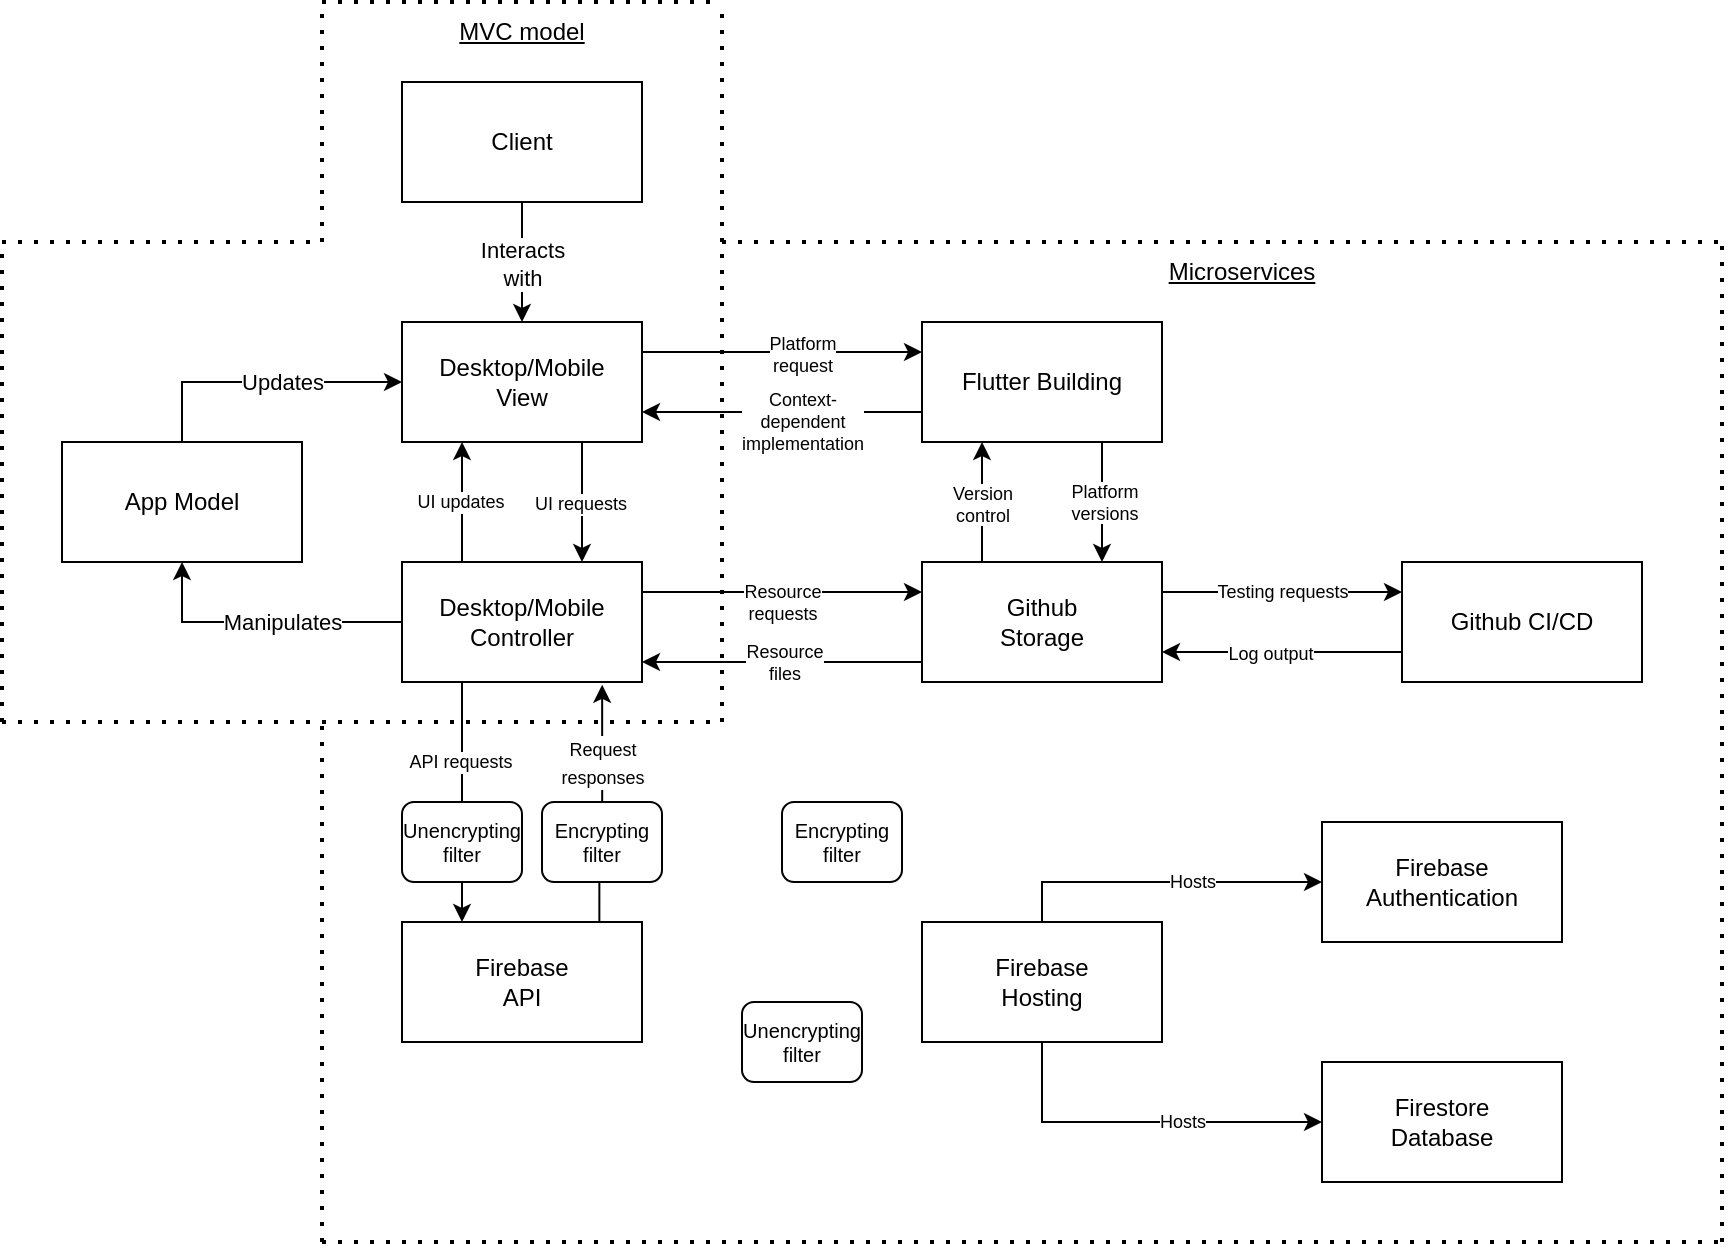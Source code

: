 <mxfile version="24.4.10" type="device">
  <diagram name="Page-1" id="tGig4PnMDk6VrNJtW51t">
    <mxGraphModel dx="1668" dy="1625" grid="1" gridSize="10" guides="1" tooltips="1" connect="1" arrows="1" fold="1" page="1" pageScale="1" pageWidth="827" pageHeight="1169" math="0" shadow="0">
      <root>
        <mxCell id="0" />
        <mxCell id="1" parent="0" />
        <mxCell id="XceYk_KUCut2cU4rTJV0-1" value="Firestore&lt;br&gt;Database" style="rounded=0;whiteSpace=wrap;html=1;" vertex="1" parent="1">
          <mxGeometry x="300" y="530" width="120" height="60" as="geometry" />
        </mxCell>
        <mxCell id="XceYk_KUCut2cU4rTJV0-2" value="Firebase&lt;br&gt;Authentication" style="rounded=0;whiteSpace=wrap;html=1;" vertex="1" parent="1">
          <mxGeometry x="300" y="410" width="120" height="60" as="geometry" />
        </mxCell>
        <mxCell id="XceYk_KUCut2cU4rTJV0-32" style="edgeStyle=orthogonalEdgeStyle;rounded=0;orthogonalLoop=1;jettySize=auto;html=1;exitX=0.5;exitY=0;exitDx=0;exitDy=0;entryX=0;entryY=0.5;entryDx=0;entryDy=0;" edge="1" parent="1" source="XceYk_KUCut2cU4rTJV0-4" target="XceYk_KUCut2cU4rTJV0-2">
          <mxGeometry relative="1" as="geometry" />
        </mxCell>
        <mxCell id="XceYk_KUCut2cU4rTJV0-34" value="Hosts" style="edgeLabel;html=1;align=center;verticalAlign=middle;resizable=0;points=[];fontSize=9;" vertex="1" connectable="0" parent="XceYk_KUCut2cU4rTJV0-32">
          <mxGeometry x="0.182" y="-2" relative="1" as="geometry">
            <mxPoint y="-2" as="offset" />
          </mxGeometry>
        </mxCell>
        <mxCell id="XceYk_KUCut2cU4rTJV0-33" style="edgeStyle=orthogonalEdgeStyle;rounded=0;orthogonalLoop=1;jettySize=auto;html=1;exitX=0.5;exitY=1;exitDx=0;exitDy=0;entryX=0;entryY=0.5;entryDx=0;entryDy=0;" edge="1" parent="1" source="XceYk_KUCut2cU4rTJV0-4" target="XceYk_KUCut2cU4rTJV0-1">
          <mxGeometry relative="1" as="geometry" />
        </mxCell>
        <mxCell id="XceYk_KUCut2cU4rTJV0-36" value="Hosts" style="edgeLabel;html=1;align=center;verticalAlign=middle;resizable=0;points=[];fontSize=9;" vertex="1" connectable="0" parent="XceYk_KUCut2cU4rTJV0-33">
          <mxGeometry x="0.217" y="-4" relative="1" as="geometry">
            <mxPoint y="-4" as="offset" />
          </mxGeometry>
        </mxCell>
        <mxCell id="XceYk_KUCut2cU4rTJV0-4" value="Firebase&lt;br&gt;Hosting" style="rounded=0;whiteSpace=wrap;html=1;" vertex="1" parent="1">
          <mxGeometry x="100" y="460" width="120" height="60" as="geometry" />
        </mxCell>
        <mxCell id="XceYk_KUCut2cU4rTJV0-11" style="edgeStyle=orthogonalEdgeStyle;rounded=0;orthogonalLoop=1;jettySize=auto;html=1;exitX=1;exitY=0.25;exitDx=0;exitDy=0;entryX=0;entryY=0.25;entryDx=0;entryDy=0;" edge="1" parent="1" source="XceYk_KUCut2cU4rTJV0-7" target="XceYk_KUCut2cU4rTJV0-9">
          <mxGeometry relative="1" as="geometry" />
        </mxCell>
        <mxCell id="XceYk_KUCut2cU4rTJV0-12" value="Resource&lt;br&gt;requests" style="edgeLabel;html=1;align=center;verticalAlign=middle;resizable=0;points=[];fontSize=9;" vertex="1" connectable="0" parent="XceYk_KUCut2cU4rTJV0-11">
          <mxGeometry x="0.222" y="2" relative="1" as="geometry">
            <mxPoint x="-16" y="7" as="offset" />
          </mxGeometry>
        </mxCell>
        <mxCell id="XceYk_KUCut2cU4rTJV0-17" style="edgeStyle=orthogonalEdgeStyle;rounded=0;orthogonalLoop=1;jettySize=auto;html=1;exitX=0.75;exitY=1;exitDx=0;exitDy=0;entryX=0.75;entryY=0;entryDx=0;entryDy=0;" edge="1" parent="1" source="XceYk_KUCut2cU4rTJV0-6" target="XceYk_KUCut2cU4rTJV0-7">
          <mxGeometry relative="1" as="geometry" />
        </mxCell>
        <mxCell id="XceYk_KUCut2cU4rTJV0-18" value="UI requests" style="edgeLabel;html=1;align=center;verticalAlign=middle;resizable=0;points=[];fontSize=9;" vertex="1" connectable="0" parent="XceYk_KUCut2cU4rTJV0-17">
          <mxGeometry x="-0.225" y="-1" relative="1" as="geometry">
            <mxPoint y="7" as="offset" />
          </mxGeometry>
        </mxCell>
        <mxCell id="XceYk_KUCut2cU4rTJV0-45" style="edgeStyle=orthogonalEdgeStyle;rounded=0;orthogonalLoop=1;jettySize=auto;html=1;exitX=1;exitY=0.25;exitDx=0;exitDy=0;entryX=0;entryY=0.25;entryDx=0;entryDy=0;" edge="1" parent="1" source="XceYk_KUCut2cU4rTJV0-6" target="XceYk_KUCut2cU4rTJV0-44">
          <mxGeometry relative="1" as="geometry" />
        </mxCell>
        <mxCell id="XceYk_KUCut2cU4rTJV0-48" value="Platform&lt;br&gt;request" style="edgeLabel;html=1;align=center;verticalAlign=middle;resizable=0;points=[];fontSize=9;" vertex="1" connectable="0" parent="XceYk_KUCut2cU4rTJV0-45">
          <mxGeometry x="-0.004" y="-1" relative="1" as="geometry">
            <mxPoint x="10" as="offset" />
          </mxGeometry>
        </mxCell>
        <mxCell id="XceYk_KUCut2cU4rTJV0-6" value="Desktop/Mobile&lt;br&gt;View" style="rounded=0;whiteSpace=wrap;html=1;" vertex="1" parent="1">
          <mxGeometry x="-160" y="160" width="120" height="60" as="geometry" />
        </mxCell>
        <mxCell id="XceYk_KUCut2cU4rTJV0-15" style="edgeStyle=orthogonalEdgeStyle;rounded=0;orthogonalLoop=1;jettySize=auto;html=1;exitX=0.25;exitY=0;exitDx=0;exitDy=0;entryX=0.25;entryY=1;entryDx=0;entryDy=0;" edge="1" parent="1" source="XceYk_KUCut2cU4rTJV0-7" target="XceYk_KUCut2cU4rTJV0-6">
          <mxGeometry relative="1" as="geometry" />
        </mxCell>
        <mxCell id="XceYk_KUCut2cU4rTJV0-16" value="&lt;font style=&quot;font-size: 9px;&quot;&gt;UI updates&lt;/font&gt;" style="edgeLabel;html=1;align=center;verticalAlign=middle;resizable=0;points=[];fontSize=9;" vertex="1" connectable="0" parent="XceYk_KUCut2cU4rTJV0-15">
          <mxGeometry x="0.035" y="1" relative="1" as="geometry">
            <mxPoint y="1" as="offset" />
          </mxGeometry>
        </mxCell>
        <mxCell id="XceYk_KUCut2cU4rTJV0-19" style="edgeStyle=orthogonalEdgeStyle;rounded=0;orthogonalLoop=1;jettySize=auto;html=1;exitX=0.25;exitY=1;exitDx=0;exitDy=0;entryX=0.25;entryY=0;entryDx=0;entryDy=0;" edge="1" parent="1" source="XceYk_KUCut2cU4rTJV0-7" target="XceYk_KUCut2cU4rTJV0-8">
          <mxGeometry relative="1" as="geometry" />
        </mxCell>
        <mxCell id="XceYk_KUCut2cU4rTJV0-20" value="API requests" style="edgeLabel;html=1;align=center;verticalAlign=middle;resizable=0;points=[];fontSize=9;" vertex="1" connectable="0" parent="XceYk_KUCut2cU4rTJV0-19">
          <mxGeometry x="-0.124" y="-1" relative="1" as="geometry">
            <mxPoint y="-13" as="offset" />
          </mxGeometry>
        </mxCell>
        <mxCell id="XceYk_KUCut2cU4rTJV0-57" style="edgeStyle=orthogonalEdgeStyle;rounded=0;orthogonalLoop=1;jettySize=auto;html=1;exitX=0;exitY=0.5;exitDx=0;exitDy=0;entryX=0.5;entryY=1;entryDx=0;entryDy=0;" edge="1" parent="1" source="XceYk_KUCut2cU4rTJV0-7" target="XceYk_KUCut2cU4rTJV0-56">
          <mxGeometry relative="1" as="geometry" />
        </mxCell>
        <mxCell id="XceYk_KUCut2cU4rTJV0-58" value="Manipulates" style="edgeLabel;html=1;align=center;verticalAlign=middle;resizable=0;points=[];" vertex="1" connectable="0" parent="XceYk_KUCut2cU4rTJV0-57">
          <mxGeometry x="0.069" y="-1" relative="1" as="geometry">
            <mxPoint x="15" y="1" as="offset" />
          </mxGeometry>
        </mxCell>
        <mxCell id="XceYk_KUCut2cU4rTJV0-7" value="Desktop/Mobile Controller" style="rounded=0;whiteSpace=wrap;html=1;" vertex="1" parent="1">
          <mxGeometry x="-160" y="280" width="120" height="60" as="geometry" />
        </mxCell>
        <mxCell id="XceYk_KUCut2cU4rTJV0-21" style="edgeStyle=orthogonalEdgeStyle;rounded=0;orthogonalLoop=1;jettySize=auto;html=1;exitX=0.904;exitY=0.028;exitDx=0;exitDy=0;exitPerimeter=0;entryX=0.834;entryY=1.023;entryDx=0;entryDy=0;entryPerimeter=0;" edge="1" parent="1" target="XceYk_KUCut2cU4rTJV0-7">
          <mxGeometry relative="1" as="geometry">
            <mxPoint x="-61.32" y="460.0" as="sourcePoint" />
            <mxPoint x="-60" y="370" as="targetPoint" />
            <Array as="points">
              <mxPoint x="-61" y="408" />
              <mxPoint x="-60" y="408" />
            </Array>
          </mxGeometry>
        </mxCell>
        <mxCell id="XceYk_KUCut2cU4rTJV0-22" value="&lt;font style=&quot;font-size: 9px;&quot;&gt;Request&lt;br&gt;responses&lt;/font&gt;" style="edgeLabel;html=1;align=center;verticalAlign=middle;resizable=0;points=[];" vertex="1" connectable="0" parent="XceYk_KUCut2cU4rTJV0-21">
          <mxGeometry x="-0.13" y="1" relative="1" as="geometry">
            <mxPoint x="1" y="-27" as="offset" />
          </mxGeometry>
        </mxCell>
        <mxCell id="XceYk_KUCut2cU4rTJV0-8" value="Firebase&lt;br&gt;API" style="rounded=0;whiteSpace=wrap;html=1;" vertex="1" parent="1">
          <mxGeometry x="-160" y="460" width="120" height="60" as="geometry" />
        </mxCell>
        <mxCell id="XceYk_KUCut2cU4rTJV0-13" style="edgeStyle=orthogonalEdgeStyle;rounded=0;orthogonalLoop=1;jettySize=auto;html=1;exitX=0;exitY=0.75;exitDx=0;exitDy=0;entryX=1;entryY=0.75;entryDx=0;entryDy=0;" edge="1" parent="1">
          <mxGeometry relative="1" as="geometry">
            <mxPoint x="100" y="330" as="sourcePoint" />
            <mxPoint x="-40" y="330" as="targetPoint" />
            <Array as="points">
              <mxPoint x="80" y="330" />
              <mxPoint x="80" y="330" />
            </Array>
          </mxGeometry>
        </mxCell>
        <mxCell id="XceYk_KUCut2cU4rTJV0-14" value="Resource&lt;br&gt;files" style="edgeLabel;html=1;align=center;verticalAlign=middle;resizable=0;points=[];fontSize=9;" vertex="1" connectable="0" parent="XceYk_KUCut2cU4rTJV0-13">
          <mxGeometry x="0.222" y="-1" relative="1" as="geometry">
            <mxPoint x="16" y="1" as="offset" />
          </mxGeometry>
        </mxCell>
        <mxCell id="XceYk_KUCut2cU4rTJV0-39" style="edgeStyle=orthogonalEdgeStyle;rounded=0;orthogonalLoop=1;jettySize=auto;html=1;exitX=1;exitY=0.25;exitDx=0;exitDy=0;entryX=0;entryY=0.25;entryDx=0;entryDy=0;" edge="1" parent="1" source="XceYk_KUCut2cU4rTJV0-9" target="XceYk_KUCut2cU4rTJV0-37">
          <mxGeometry relative="1" as="geometry" />
        </mxCell>
        <mxCell id="XceYk_KUCut2cU4rTJV0-42" value="Testing requests" style="edgeLabel;html=1;align=center;verticalAlign=middle;resizable=0;points=[];fontSize=9;" vertex="1" connectable="0" parent="XceYk_KUCut2cU4rTJV0-39">
          <mxGeometry x="-0.006" relative="1" as="geometry">
            <mxPoint as="offset" />
          </mxGeometry>
        </mxCell>
        <mxCell id="XceYk_KUCut2cU4rTJV0-50" style="edgeStyle=orthogonalEdgeStyle;rounded=0;orthogonalLoop=1;jettySize=auto;html=1;exitX=0.25;exitY=0;exitDx=0;exitDy=0;entryX=0.25;entryY=1;entryDx=0;entryDy=0;" edge="1" parent="1" source="XceYk_KUCut2cU4rTJV0-9" target="XceYk_KUCut2cU4rTJV0-44">
          <mxGeometry relative="1" as="geometry" />
        </mxCell>
        <mxCell id="XceYk_KUCut2cU4rTJV0-52" value="Version&lt;br style=&quot;font-size: 9px;&quot;&gt;control" style="edgeLabel;html=1;align=center;verticalAlign=middle;resizable=0;points=[];fontSize=9;" vertex="1" connectable="0" parent="XceYk_KUCut2cU4rTJV0-50">
          <mxGeometry x="0.156" relative="1" as="geometry">
            <mxPoint y="5" as="offset" />
          </mxGeometry>
        </mxCell>
        <mxCell id="XceYk_KUCut2cU4rTJV0-9" value="Github&lt;br&gt;Storage" style="rounded=0;whiteSpace=wrap;html=1;" vertex="1" parent="1">
          <mxGeometry x="100" y="280" width="120" height="60" as="geometry" />
        </mxCell>
        <mxCell id="XceYk_KUCut2cU4rTJV0-40" style="edgeStyle=orthogonalEdgeStyle;rounded=0;orthogonalLoop=1;jettySize=auto;html=1;exitX=0;exitY=0.75;exitDx=0;exitDy=0;entryX=1;entryY=0.75;entryDx=0;entryDy=0;" edge="1" parent="1" source="XceYk_KUCut2cU4rTJV0-37" target="XceYk_KUCut2cU4rTJV0-9">
          <mxGeometry relative="1" as="geometry" />
        </mxCell>
        <mxCell id="XceYk_KUCut2cU4rTJV0-43" value="Log output" style="edgeLabel;html=1;align=center;verticalAlign=middle;resizable=0;points=[];fontSize=9;" vertex="1" connectable="0" parent="XceYk_KUCut2cU4rTJV0-40">
          <mxGeometry x="0.109" y="1" relative="1" as="geometry">
            <mxPoint as="offset" />
          </mxGeometry>
        </mxCell>
        <mxCell id="XceYk_KUCut2cU4rTJV0-37" value="Github CI/CD" style="rounded=0;whiteSpace=wrap;html=1;" vertex="1" parent="1">
          <mxGeometry x="340" y="280" width="120" height="60" as="geometry" />
        </mxCell>
        <mxCell id="XceYk_KUCut2cU4rTJV0-46" style="edgeStyle=orthogonalEdgeStyle;rounded=0;orthogonalLoop=1;jettySize=auto;html=1;exitX=0;exitY=0.75;exitDx=0;exitDy=0;entryX=1;entryY=0.75;entryDx=0;entryDy=0;" edge="1" parent="1" source="XceYk_KUCut2cU4rTJV0-44" target="XceYk_KUCut2cU4rTJV0-6">
          <mxGeometry relative="1" as="geometry" />
        </mxCell>
        <mxCell id="XceYk_KUCut2cU4rTJV0-47" value="Context-&lt;br&gt;dependent&lt;br style=&quot;font-size: 9px;&quot;&gt;implementation" style="edgeLabel;html=1;align=center;verticalAlign=middle;resizable=0;points=[];fontSize=9;" vertex="1" connectable="0" parent="XceYk_KUCut2cU4rTJV0-46">
          <mxGeometry x="0.184" y="1" relative="1" as="geometry">
            <mxPoint x="23" y="4" as="offset" />
          </mxGeometry>
        </mxCell>
        <mxCell id="XceYk_KUCut2cU4rTJV0-49" style="edgeStyle=orthogonalEdgeStyle;rounded=0;orthogonalLoop=1;jettySize=auto;html=1;exitX=0.75;exitY=1;exitDx=0;exitDy=0;entryX=0.75;entryY=0;entryDx=0;entryDy=0;" edge="1" parent="1" source="XceYk_KUCut2cU4rTJV0-44" target="XceYk_KUCut2cU4rTJV0-9">
          <mxGeometry relative="1" as="geometry" />
        </mxCell>
        <mxCell id="XceYk_KUCut2cU4rTJV0-53" value="Platform&lt;br style=&quot;font-size: 9px;&quot;&gt;versions" style="edgeLabel;html=1;align=center;verticalAlign=middle;resizable=0;points=[];fontSize=9;" vertex="1" connectable="0" parent="XceYk_KUCut2cU4rTJV0-49">
          <mxGeometry x="-0.14" y="1" relative="1" as="geometry">
            <mxPoint y="4" as="offset" />
          </mxGeometry>
        </mxCell>
        <mxCell id="XceYk_KUCut2cU4rTJV0-44" value="Flutter Building" style="rounded=0;whiteSpace=wrap;html=1;" vertex="1" parent="1">
          <mxGeometry x="100" y="160" width="120" height="60" as="geometry" />
        </mxCell>
        <mxCell id="XceYk_KUCut2cU4rTJV0-61" style="edgeStyle=orthogonalEdgeStyle;rounded=0;orthogonalLoop=1;jettySize=auto;html=1;exitX=0.5;exitY=1;exitDx=0;exitDy=0;entryX=0.5;entryY=0;entryDx=0;entryDy=0;" edge="1" parent="1" source="XceYk_KUCut2cU4rTJV0-55" target="XceYk_KUCut2cU4rTJV0-6">
          <mxGeometry relative="1" as="geometry" />
        </mxCell>
        <mxCell id="XceYk_KUCut2cU4rTJV0-62" value="Interacts&lt;br&gt;with" style="edgeLabel;html=1;align=center;verticalAlign=middle;resizable=0;points=[];" vertex="1" connectable="0" parent="XceYk_KUCut2cU4rTJV0-61">
          <mxGeometry x="-0.089" y="1" relative="1" as="geometry">
            <mxPoint x="-1" y="3" as="offset" />
          </mxGeometry>
        </mxCell>
        <mxCell id="XceYk_KUCut2cU4rTJV0-55" value="Client" style="rounded=0;whiteSpace=wrap;html=1;" vertex="1" parent="1">
          <mxGeometry x="-160" y="40" width="120" height="60" as="geometry" />
        </mxCell>
        <mxCell id="XceYk_KUCut2cU4rTJV0-59" style="edgeStyle=orthogonalEdgeStyle;rounded=0;orthogonalLoop=1;jettySize=auto;html=1;exitX=0.5;exitY=0;exitDx=0;exitDy=0;entryX=0;entryY=0.5;entryDx=0;entryDy=0;" edge="1" parent="1" source="XceYk_KUCut2cU4rTJV0-56" target="XceYk_KUCut2cU4rTJV0-6">
          <mxGeometry relative="1" as="geometry" />
        </mxCell>
        <mxCell id="XceYk_KUCut2cU4rTJV0-60" value="Updates" style="edgeLabel;html=1;align=center;verticalAlign=middle;resizable=0;points=[];" vertex="1" connectable="0" parent="XceYk_KUCut2cU4rTJV0-59">
          <mxGeometry x="-0.129" y="-1" relative="1" as="geometry">
            <mxPoint x="19" y="-1" as="offset" />
          </mxGeometry>
        </mxCell>
        <mxCell id="XceYk_KUCut2cU4rTJV0-56" value="App Model" style="rounded=0;whiteSpace=wrap;html=1;" vertex="1" parent="1">
          <mxGeometry x="-330" y="220" width="120" height="60" as="geometry" />
        </mxCell>
        <mxCell id="XceYk_KUCut2cU4rTJV0-65" value="" style="endArrow=none;dashed=1;html=1;dashPattern=1 3;strokeWidth=2;rounded=0;" edge="1" parent="1">
          <mxGeometry width="50" height="50" relative="1" as="geometry">
            <mxPoint x="-200" as="sourcePoint" />
            <mxPoint as="targetPoint" />
          </mxGeometry>
        </mxCell>
        <mxCell id="XceYk_KUCut2cU4rTJV0-66" value="" style="endArrow=none;dashed=1;html=1;dashPattern=1 3;strokeWidth=2;rounded=0;" edge="1" parent="1">
          <mxGeometry width="50" height="50" relative="1" as="geometry">
            <mxPoint y="360" as="sourcePoint" />
            <mxPoint as="targetPoint" />
          </mxGeometry>
        </mxCell>
        <mxCell id="XceYk_KUCut2cU4rTJV0-67" value="" style="endArrow=none;dashed=1;html=1;dashPattern=1 3;strokeWidth=2;rounded=0;" edge="1" parent="1">
          <mxGeometry width="50" height="50" relative="1" as="geometry">
            <mxPoint x="-360" y="360" as="sourcePoint" />
            <mxPoint y="360" as="targetPoint" />
          </mxGeometry>
        </mxCell>
        <mxCell id="XceYk_KUCut2cU4rTJV0-68" value="" style="endArrow=none;dashed=1;html=1;dashPattern=1 3;strokeWidth=2;rounded=0;" edge="1" parent="1">
          <mxGeometry width="50" height="50" relative="1" as="geometry">
            <mxPoint x="-360" y="360" as="sourcePoint" />
            <mxPoint x="-360" y="120" as="targetPoint" />
          </mxGeometry>
        </mxCell>
        <mxCell id="XceYk_KUCut2cU4rTJV0-69" value="" style="endArrow=none;dashed=1;html=1;dashPattern=1 3;strokeWidth=2;rounded=0;" edge="1" parent="1">
          <mxGeometry width="50" height="50" relative="1" as="geometry">
            <mxPoint x="-200" y="120" as="sourcePoint" />
            <mxPoint x="-200" as="targetPoint" />
          </mxGeometry>
        </mxCell>
        <mxCell id="XceYk_KUCut2cU4rTJV0-70" value="" style="endArrow=none;dashed=1;html=1;dashPattern=1 3;strokeWidth=2;rounded=0;" edge="1" parent="1">
          <mxGeometry width="50" height="50" relative="1" as="geometry">
            <mxPoint x="-360" y="120" as="sourcePoint" />
            <mxPoint x="-200" y="120" as="targetPoint" />
          </mxGeometry>
        </mxCell>
        <mxCell id="XceYk_KUCut2cU4rTJV0-71" value="MVC model" style="text;html=1;align=center;verticalAlign=middle;whiteSpace=wrap;rounded=0;fontStyle=4" vertex="1" parent="1">
          <mxGeometry x="-200" width="200" height="30" as="geometry" />
        </mxCell>
        <mxCell id="XceYk_KUCut2cU4rTJV0-74" value="" style="endArrow=none;dashed=1;html=1;dashPattern=1 3;strokeWidth=2;rounded=0;" edge="1" parent="1">
          <mxGeometry width="50" height="50" relative="1" as="geometry">
            <mxPoint x="-200" y="620" as="sourcePoint" />
            <mxPoint x="-200" y="360" as="targetPoint" />
          </mxGeometry>
        </mxCell>
        <mxCell id="XceYk_KUCut2cU4rTJV0-75" value="" style="endArrow=none;dashed=1;html=1;dashPattern=1 3;strokeWidth=2;rounded=0;" edge="1" parent="1">
          <mxGeometry width="50" height="50" relative="1" as="geometry">
            <mxPoint x="-200" y="620" as="sourcePoint" />
            <mxPoint x="500" y="620" as="targetPoint" />
          </mxGeometry>
        </mxCell>
        <mxCell id="XceYk_KUCut2cU4rTJV0-76" value="" style="endArrow=none;dashed=1;html=1;dashPattern=1 3;strokeWidth=2;rounded=0;" edge="1" parent="1">
          <mxGeometry width="50" height="50" relative="1" as="geometry">
            <mxPoint x="500" y="620" as="sourcePoint" />
            <mxPoint x="500" y="120" as="targetPoint" />
          </mxGeometry>
        </mxCell>
        <mxCell id="XceYk_KUCut2cU4rTJV0-77" value="Microservices" style="text;html=1;align=center;verticalAlign=middle;whiteSpace=wrap;rounded=0;fontStyle=4" vertex="1" parent="1">
          <mxGeometry x="160" y="120" width="200" height="30" as="geometry" />
        </mxCell>
        <mxCell id="XceYk_KUCut2cU4rTJV0-78" value="" style="endArrow=none;dashed=1;html=1;dashPattern=1 3;strokeWidth=2;rounded=0;" edge="1" parent="1">
          <mxGeometry width="50" height="50" relative="1" as="geometry">
            <mxPoint y="120" as="sourcePoint" />
            <mxPoint x="500" y="120" as="targetPoint" />
          </mxGeometry>
        </mxCell>
        <mxCell id="XceYk_KUCut2cU4rTJV0-79" value="Encrypting filter" style="rounded=1;whiteSpace=wrap;html=1;fontSize=10;" vertex="1" parent="1">
          <mxGeometry x="-90" y="400" width="60" height="40" as="geometry" />
        </mxCell>
        <mxCell id="XceYk_KUCut2cU4rTJV0-80" value="Unencrypting filter" style="rounded=1;whiteSpace=wrap;html=1;fontSize=10;" vertex="1" parent="1">
          <mxGeometry x="-160" y="400" width="60" height="40" as="geometry" />
        </mxCell>
        <mxCell id="XceYk_KUCut2cU4rTJV0-83" value="Encrypting filter" style="rounded=1;whiteSpace=wrap;html=1;fontSize=10;" vertex="1" parent="1">
          <mxGeometry x="30" y="400" width="60" height="40" as="geometry" />
        </mxCell>
        <mxCell id="XceYk_KUCut2cU4rTJV0-84" value="Unencrypting filter" style="rounded=1;whiteSpace=wrap;html=1;fontSize=10;" vertex="1" parent="1">
          <mxGeometry x="10" y="500" width="60" height="40" as="geometry" />
        </mxCell>
      </root>
    </mxGraphModel>
  </diagram>
</mxfile>
